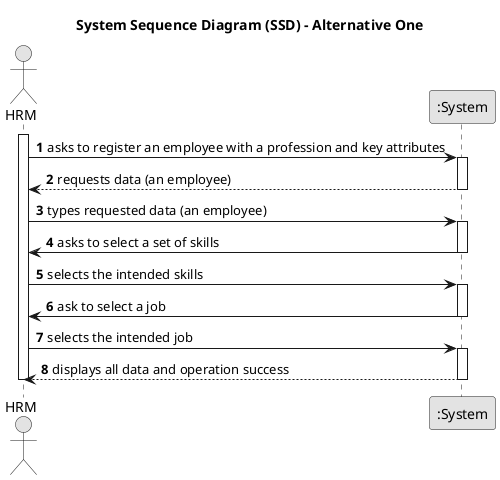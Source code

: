 @startuml
skinparam monochrome true
skinparam packageStyle rectangle
skinparam shadowing false

title System Sequence Diagram (SSD) - Alternative One

autonumber

actor "HRM" as HRM
participant ":System" as System

activate HRM

    HRM -> System : asks to register an employee with a profession and key attributes
    activate System
    System --> HRM : requests data (an employee)
    deactivate System
    HRM -> System : types requested data (an employee)
    activate System
    System -> HRM : asks to select a set of skills
    deactivate System
    HRM -> System : selects the intended skills
    activate System
    System -> HRM : ask to select a job
    deactivate System
    HRM -> System : selects the intended job
    activate System
           System --> HRM : displays all data and operation success
   deactivate System

deactivate HRM

@enduml